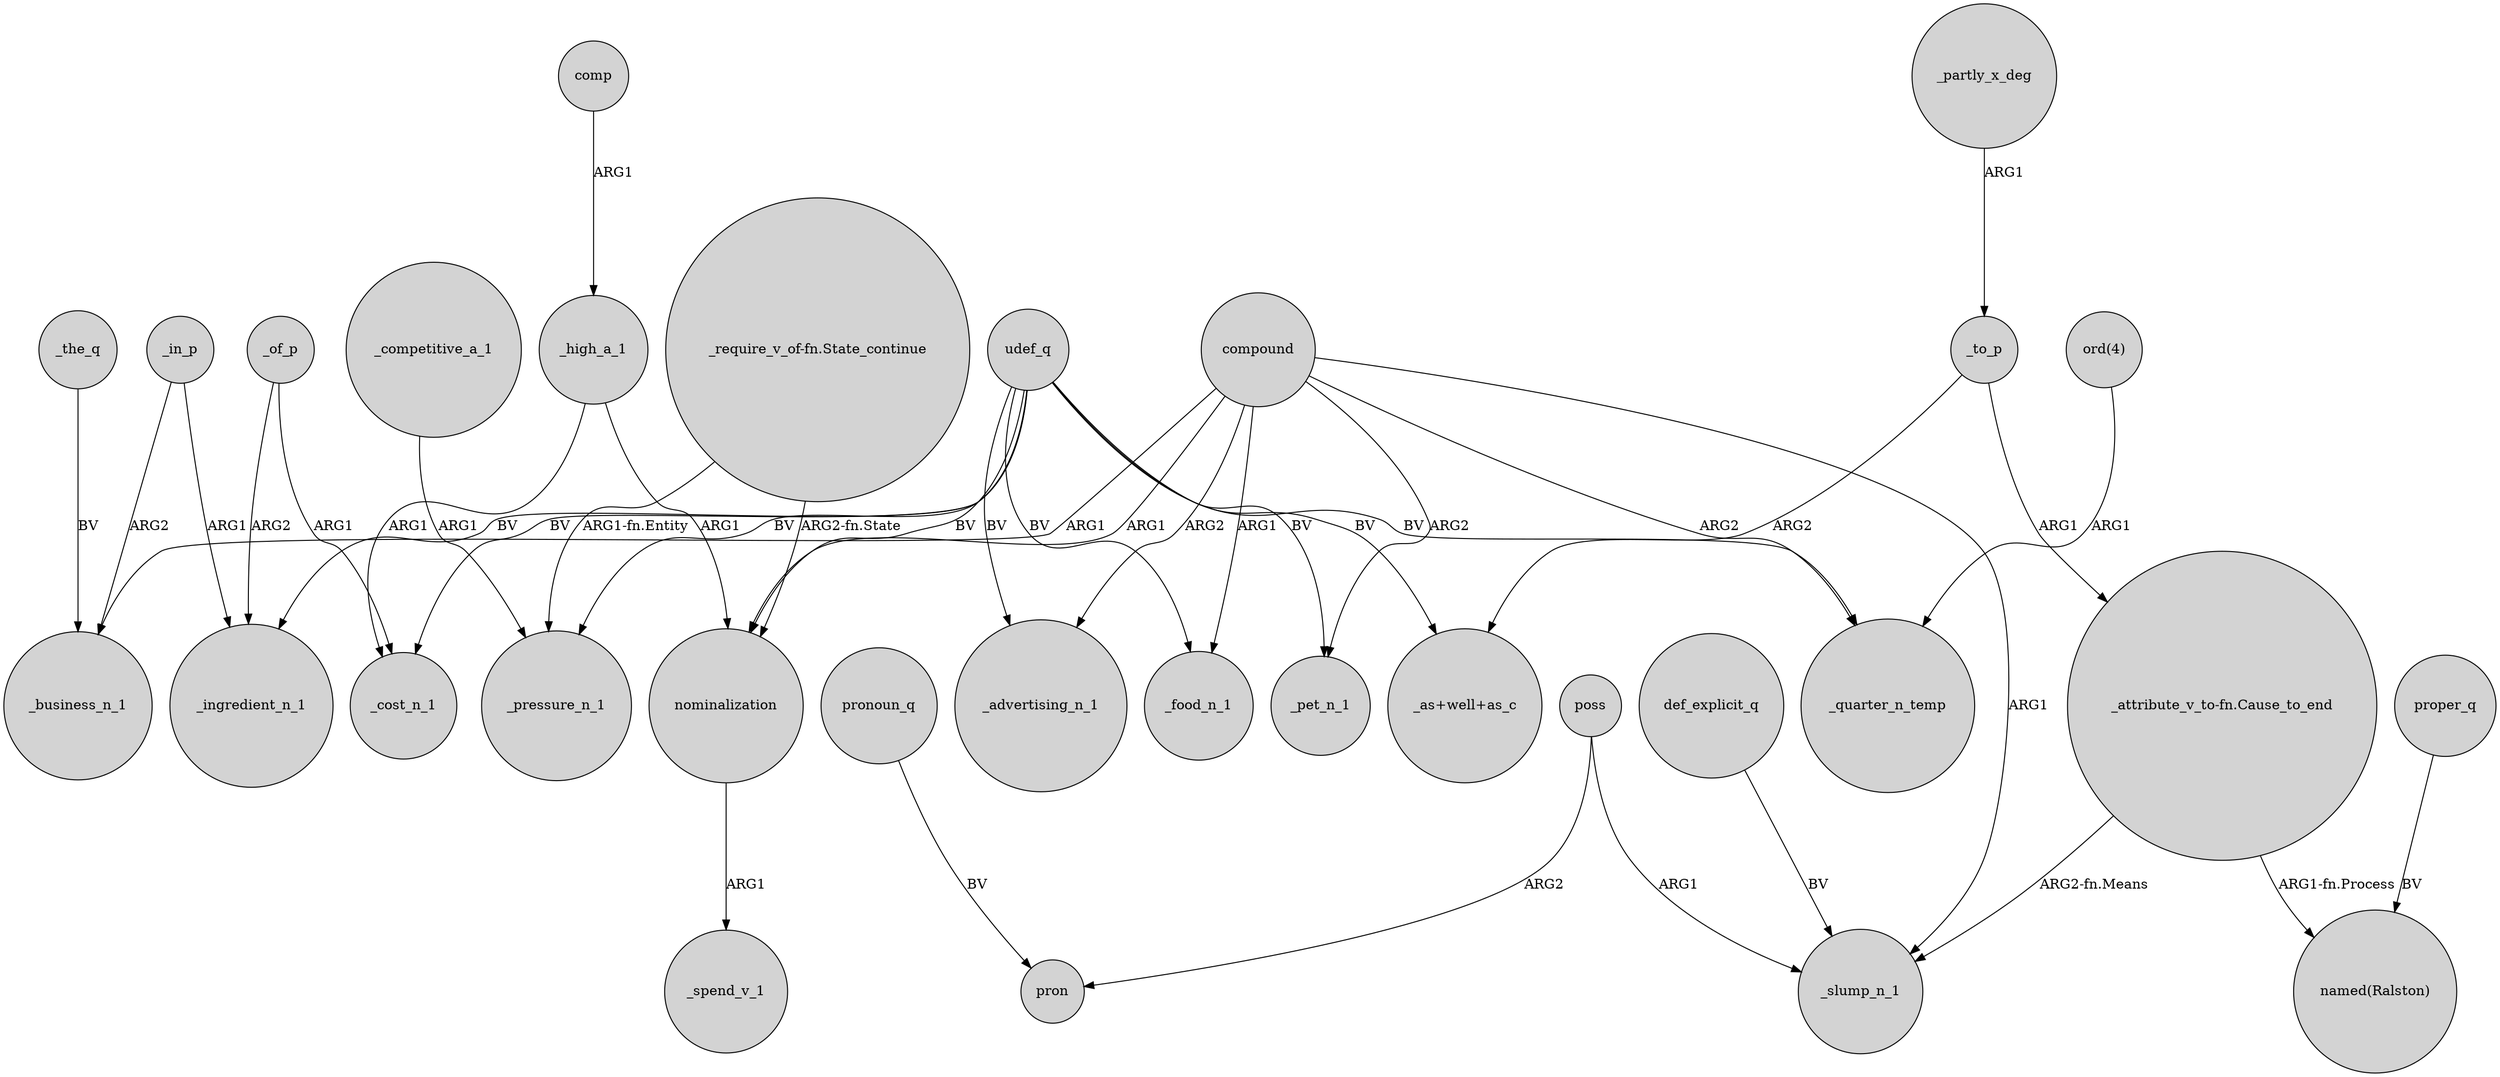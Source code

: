 digraph {
	node [shape=circle style=filled]
	"_require_v_of-fn.State_continue" -> nominalization [label="ARG2-fn.State"]
	_in_p -> _ingredient_n_1 [label=ARG1]
	_to_p -> "_as+well+as_c" [label=ARG2]
	poss -> _slump_n_1 [label=ARG1]
	"_require_v_of-fn.State_continue" -> _pressure_n_1 [label="ARG1-fn.Entity"]
	_high_a_1 -> nominalization [label=ARG1]
	_of_p -> _cost_n_1 [label=ARG1]
	udef_q -> nominalization [label=BV]
	_the_q -> _business_n_1 [label=BV]
	def_explicit_q -> _slump_n_1 [label=BV]
	proper_q -> "named(Ralston)" [label=BV]
	udef_q -> _ingredient_n_1 [label=BV]
	_of_p -> _ingredient_n_1 [label=ARG2]
	udef_q -> _pressure_n_1 [label=BV]
	_to_p -> "_attribute_v_to-fn.Cause_to_end" [label=ARG1]
	nominalization -> _spend_v_1 [label=ARG1]
	"_attribute_v_to-fn.Cause_to_end" -> _slump_n_1 [label="ARG2-fn.Means"]
	pronoun_q -> pron [label=BV]
	compound -> nominalization [label=ARG1]
	_high_a_1 -> _cost_n_1 [label=ARG1]
	poss -> pron [label=ARG2]
	udef_q -> _advertising_n_1 [label=BV]
	compound -> _quarter_n_temp [label=ARG2]
	comp -> _high_a_1 [label=ARG1]
	udef_q -> _food_n_1 [label=BV]
	"_attribute_v_to-fn.Cause_to_end" -> "named(Ralston)" [label="ARG1-fn.Process"]
	compound -> _pet_n_1 [label=ARG2]
	_competitive_a_1 -> _pressure_n_1 [label=ARG1]
	udef_q -> "_as+well+as_c" [label=BV]
	"ord(4)" -> _quarter_n_temp [label=ARG1]
	_in_p -> _business_n_1 [label=ARG2]
	udef_q -> _quarter_n_temp [label=BV]
	compound -> _advertising_n_1 [label=ARG2]
	compound -> _business_n_1 [label=ARG1]
	compound -> _food_n_1 [label=ARG1]
	compound -> _slump_n_1 [label=ARG1]
	udef_q -> _pet_n_1 [label=BV]
	_partly_x_deg -> _to_p [label=ARG1]
	udef_q -> _cost_n_1 [label=BV]
}
